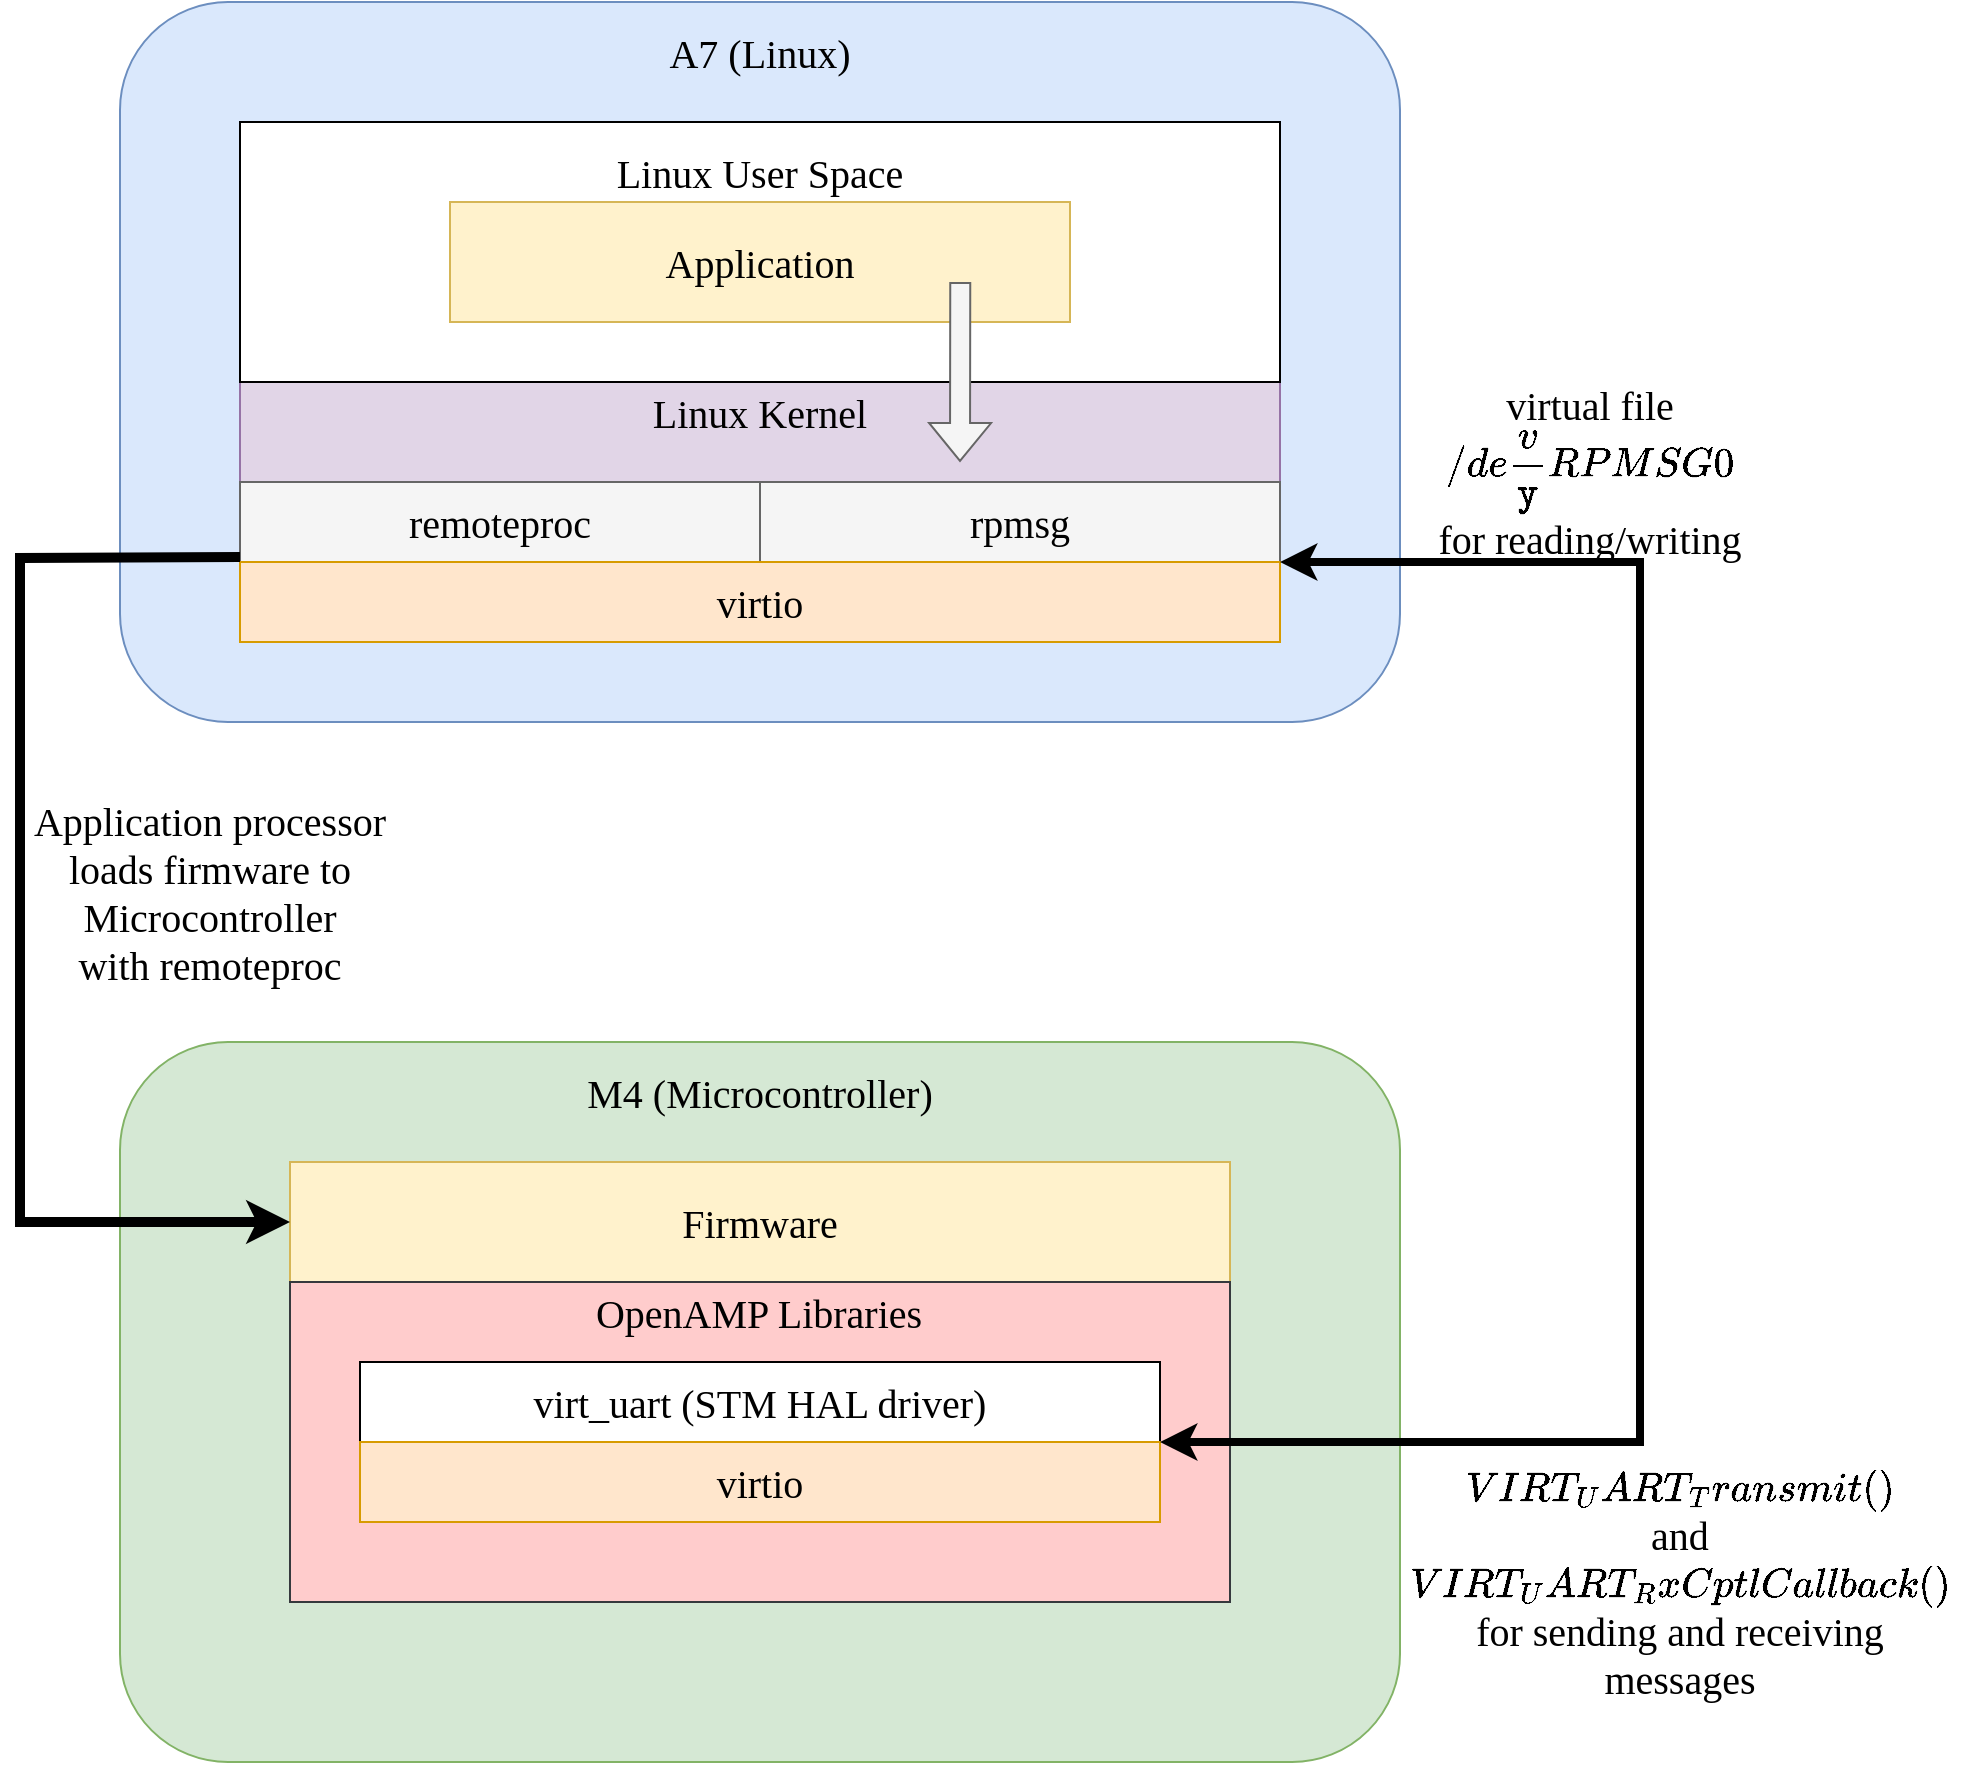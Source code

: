 <mxfile version="24.8.6">
  <diagram name="Page-1" id="Kpq6ontCMsAG1n8Jvqgc">
    <mxGraphModel dx="1986" dy="1026" grid="1" gridSize="10" guides="1" tooltips="1" connect="1" arrows="1" fold="1" page="1" pageScale="1" pageWidth="1600" pageHeight="1200" math="0" shadow="0">
      <root>
        <mxCell id="0" />
        <mxCell id="1" parent="0" />
        <mxCell id="jLMG2Ni_qjARq92GQMrh-11" value="" style="rounded=1;whiteSpace=wrap;html=1;fillColor=#dae8fc;strokeColor=#6c8ebf;fontFamily=Lucida Console;fontSize=20;" parent="1" vertex="1">
          <mxGeometry x="480" y="80" width="640" height="360" as="geometry" />
        </mxCell>
        <mxCell id="jLMG2Ni_qjARq92GQMrh-7" value="Linux Kernel" style="text;html=1;align=center;verticalAlign=middle;whiteSpace=wrap;rounded=0;fontFamily=Lucida Console;fontSize=20;" parent="1" vertex="1">
          <mxGeometry x="710" y="270" width="180" height="30" as="geometry" />
        </mxCell>
        <mxCell id="jLMG2Ni_qjARq92GQMrh-9" value="" style="rounded=0;whiteSpace=wrap;html=1;fillColor=#e1d5e7;strokeColor=#9673a6;fontFamily=Lucida Console;fontSize=20;" parent="1" vertex="1">
          <mxGeometry x="540" y="270" width="520" height="130" as="geometry" />
        </mxCell>
        <mxCell id="jLMG2Ni_qjARq92GQMrh-10" value="" style="rounded=0;whiteSpace=wrap;html=1;fontFamily=Lucida Console;fontSize=20;" parent="1" vertex="1">
          <mxGeometry x="540" y="140" width="520" height="130" as="geometry" />
        </mxCell>
        <mxCell id="jLMG2Ni_qjARq92GQMrh-4" value="&lt;font style=&quot;font-size: 20px;&quot;&gt;Linux User Space&lt;/font&gt;" style="text;html=1;align=center;verticalAlign=middle;whiteSpace=wrap;rounded=0;fontFamily=Lucida Console;fontSize=20;" parent="1" vertex="1">
          <mxGeometry x="710" y="150" width="180" height="30" as="geometry" />
        </mxCell>
        <mxCell id="jLMG2Ni_qjARq92GQMrh-12" value="Linux Kernel" style="text;html=1;align=center;verticalAlign=middle;whiteSpace=wrap;rounded=0;fontFamily=Lucida Console;fontSize=20;" parent="1" vertex="1">
          <mxGeometry x="740" y="270" width="120" height="30" as="geometry" />
        </mxCell>
        <mxCell id="jLMG2Ni_qjARq92GQMrh-13" value="A7 (Linux)" style="text;html=1;align=center;verticalAlign=middle;whiteSpace=wrap;rounded=0;fontFamily=Lucida Console;fontSize=20;" parent="1" vertex="1">
          <mxGeometry x="720" y="90" width="160" height="30" as="geometry" />
        </mxCell>
        <mxCell id="jLMG2Ni_qjARq92GQMrh-14" value="" style="rounded=1;whiteSpace=wrap;html=1;fillColor=#d5e8d4;strokeColor=#82b366;fontFamily=Lucida Console;fontSize=20;" parent="1" vertex="1">
          <mxGeometry x="480" y="600" width="640" height="360" as="geometry" />
        </mxCell>
        <mxCell id="jLMG2Ni_qjARq92GQMrh-15" value="M4 (Microcontroller)" style="text;html=1;align=center;verticalAlign=middle;whiteSpace=wrap;rounded=0;fontFamily=Lucida Console;fontSize=20;" parent="1" vertex="1">
          <mxGeometry x="635" y="610" width="330" height="30" as="geometry" />
        </mxCell>
        <mxCell id="jLMG2Ni_qjARq92GQMrh-16" value="" style="rounded=0;whiteSpace=wrap;html=1;fontFamily=Lucida Console;fontSize=20;" parent="1" vertex="1">
          <mxGeometry x="540" y="320" width="520" height="80" as="geometry" />
        </mxCell>
        <mxCell id="jLMG2Ni_qjARq92GQMrh-17" value="" style="rounded=0;whiteSpace=wrap;html=1;fillColor=#f5f5f5;fontColor=#333333;strokeColor=#666666;fontFamily=Lucida Console;fontSize=20;" parent="1" vertex="1">
          <mxGeometry x="540" y="320" width="260" height="40" as="geometry" />
        </mxCell>
        <mxCell id="jLMG2Ni_qjARq92GQMrh-18" value="" style="rounded=0;whiteSpace=wrap;html=1;fillColor=#f5f5f5;fontColor=#333333;strokeColor=#666666;fontFamily=Lucida Console;fontSize=20;" parent="1" vertex="1">
          <mxGeometry x="800" y="320" width="260" height="40" as="geometry" />
        </mxCell>
        <mxCell id="jLMG2Ni_qjARq92GQMrh-19" value="virtio" style="rounded=0;whiteSpace=wrap;html=1;fillColor=#ffe6cc;strokeColor=#d79b00;fontFamily=Lucida Console;fontSize=20;" parent="1" vertex="1">
          <mxGeometry x="540" y="360" width="520" height="40" as="geometry" />
        </mxCell>
        <mxCell id="jLMG2Ni_qjARq92GQMrh-20" value="remoteproc" style="text;html=1;align=center;verticalAlign=middle;whiteSpace=wrap;rounded=0;fontFamily=Lucida Console;fontSize=20;" parent="1" vertex="1">
          <mxGeometry x="610" y="325" width="120" height="30" as="geometry" />
        </mxCell>
        <mxCell id="jLMG2Ni_qjARq92GQMrh-21" value="rpmsg" style="text;html=1;align=center;verticalAlign=middle;whiteSpace=wrap;rounded=0;fontFamily=Lucida Console;fontSize=20;" parent="1" vertex="1">
          <mxGeometry x="870" y="325" width="120" height="30" as="geometry" />
        </mxCell>
        <mxCell id="jLMG2Ni_qjARq92GQMrh-22" value="Firmware" style="rounded=0;whiteSpace=wrap;html=1;fillColor=#fff2cc;strokeColor=#d6b656;fontFamily=Lucida Console;fontSize=20;" parent="1" vertex="1">
          <mxGeometry x="565" y="660" width="470" height="60" as="geometry" />
        </mxCell>
        <mxCell id="jLMG2Ni_qjARq92GQMrh-23" value="Application" style="rounded=0;whiteSpace=wrap;html=1;fillColor=#fff2cc;strokeColor=#d6b656;fontFamily=Lucida Console;fontSize=20;" parent="1" vertex="1">
          <mxGeometry x="645" y="180" width="310" height="60" as="geometry" />
        </mxCell>
        <mxCell id="jLMG2Ni_qjARq92GQMrh-25" value="" style="rounded=0;whiteSpace=wrap;html=1;fillColor=#ffcccc;strokeColor=#36393d;fontFamily=Lucida Console;fontSize=20;" parent="1" vertex="1">
          <mxGeometry x="565" y="720" width="470" height="160" as="geometry" />
        </mxCell>
        <mxCell id="jLMG2Ni_qjARq92GQMrh-26" value="OpenAMP Libraries" style="text;html=1;align=center;verticalAlign=middle;whiteSpace=wrap;rounded=0;fontFamily=Lucida Console;fontSize=20;" parent="1" vertex="1">
          <mxGeometry x="677" y="720" width="245" height="30" as="geometry" />
        </mxCell>
        <mxCell id="jLMG2Ni_qjARq92GQMrh-27" value="" style="rounded=0;whiteSpace=wrap;html=1;fontFamily=Lucida Console;fontSize=20;" parent="1" vertex="1">
          <mxGeometry x="600" y="760" width="400" height="80" as="geometry" />
        </mxCell>
        <mxCell id="jLMG2Ni_qjARq92GQMrh-28" value="virt_uart (STM HAL driver)" style="rounded=0;whiteSpace=wrap;html=1;fontFamily=Lucida Console;fontSize=20;" parent="1" vertex="1">
          <mxGeometry x="600" y="760" width="400" height="40" as="geometry" />
        </mxCell>
        <mxCell id="jLMG2Ni_qjARq92GQMrh-29" value="virtio" style="rounded=0;whiteSpace=wrap;html=1;fillColor=#ffe6cc;strokeColor=#d79b00;fontFamily=Lucida Console;fontSize=20;" parent="1" vertex="1">
          <mxGeometry x="600" y="800" width="400" height="40" as="geometry" />
        </mxCell>
        <mxCell id="f5AHuUFJFLQMJzBORCck-1" value="" style="endArrow=classic;html=1;rounded=0;exitX=0;exitY=0.5;exitDx=0;exitDy=0;entryX=0;entryY=0.5;entryDx=0;entryDy=0;strokeWidth=5;fontFamily=Lucida Console;fontSize=20;" edge="1" parent="1" target="jLMG2Ni_qjARq92GQMrh-22">
          <mxGeometry width="50" height="50" relative="1" as="geometry">
            <mxPoint x="540" y="357.5" as="sourcePoint" />
            <mxPoint x="450" y="322.5" as="targetPoint" />
            <Array as="points">
              <mxPoint x="430" y="358" />
              <mxPoint x="430" y="690" />
            </Array>
          </mxGeometry>
        </mxCell>
        <mxCell id="f5AHuUFJFLQMJzBORCck-3" value="&lt;div style=&quot;font-size: 20px;&quot;&gt;Application processor loads firmware to Microcontroller&lt;/div&gt;&lt;div style=&quot;font-size: 20px;&quot;&gt;with remoteproc&lt;br style=&quot;font-size: 20px;&quot;&gt;&lt;/div&gt;" style="text;html=1;align=center;verticalAlign=middle;whiteSpace=wrap;rounded=0;fontFamily=Lucida Console;fontSize=20;" vertex="1" parent="1">
          <mxGeometry x="430" y="460" width="190" height="130" as="geometry" />
        </mxCell>
        <mxCell id="f5AHuUFJFLQMJzBORCck-4" value="" style="shape=flexArrow;endArrow=classic;html=1;rounded=0;fillColor=#f5f5f5;strokeColor=#666666;exitX=0.823;exitY=0.667;exitDx=0;exitDy=0;exitPerimeter=0;fontFamily=Lucida Console;fontSize=20;" edge="1" parent="1" source="jLMG2Ni_qjARq92GQMrh-23">
          <mxGeometry width="50" height="50" relative="1" as="geometry">
            <mxPoint x="900" y="240" as="sourcePoint" />
            <mxPoint x="900" y="310" as="targetPoint" />
          </mxGeometry>
        </mxCell>
        <mxCell id="f5AHuUFJFLQMJzBORCck-5" value="" style="endArrow=classic;startArrow=classic;html=1;rounded=0;entryX=1;entryY=1;entryDx=0;entryDy=0;exitX=1;exitY=0;exitDx=0;exitDy=0;strokeWidth=4;fontFamily=Lucida Console;fontSize=20;" edge="1" parent="1" source="jLMG2Ni_qjARq92GQMrh-29" target="jLMG2Ni_qjARq92GQMrh-18">
          <mxGeometry width="50" height="50" relative="1" as="geometry">
            <mxPoint x="1200" y="460" as="sourcePoint" />
            <mxPoint x="1250" y="410" as="targetPoint" />
            <Array as="points">
              <mxPoint x="1240" y="800" />
              <mxPoint x="1240" y="360" />
            </Array>
          </mxGeometry>
        </mxCell>
        <mxCell id="f5AHuUFJFLQMJzBORCck-6" value="virtual file &lt;br style=&quot;font-size: 20px;&quot;&gt;`/dev/ttyRPMSG0` &lt;br style=&quot;font-size: 20px;&quot;&gt;for reading/writing" style="text;html=1;align=center;verticalAlign=middle;whiteSpace=wrap;rounded=0;fontFamily=Lucida Console;fontSize=20;" vertex="1" parent="1">
          <mxGeometry x="1120" y="275" width="190" height="80" as="geometry" />
        </mxCell>
        <mxCell id="f5AHuUFJFLQMJzBORCck-7" value="`VIRT_UART_Transmit()`&lt;br style=&quot;font-size: 20px;&quot;&gt;and&lt;br style=&quot;font-size: 20px;&quot;&gt;`VIRT_UART_RxCptlCallback()`&lt;br style=&quot;font-size: 20px;&quot;&gt;for sending and receiving messages" style="text;html=1;align=center;verticalAlign=middle;whiteSpace=wrap;rounded=0;fontFamily=Lucida Console;fontSize=20;" vertex="1" parent="1">
          <mxGeometry x="1120" y="800" width="280" height="140" as="geometry" />
        </mxCell>
      </root>
    </mxGraphModel>
  </diagram>
</mxfile>
